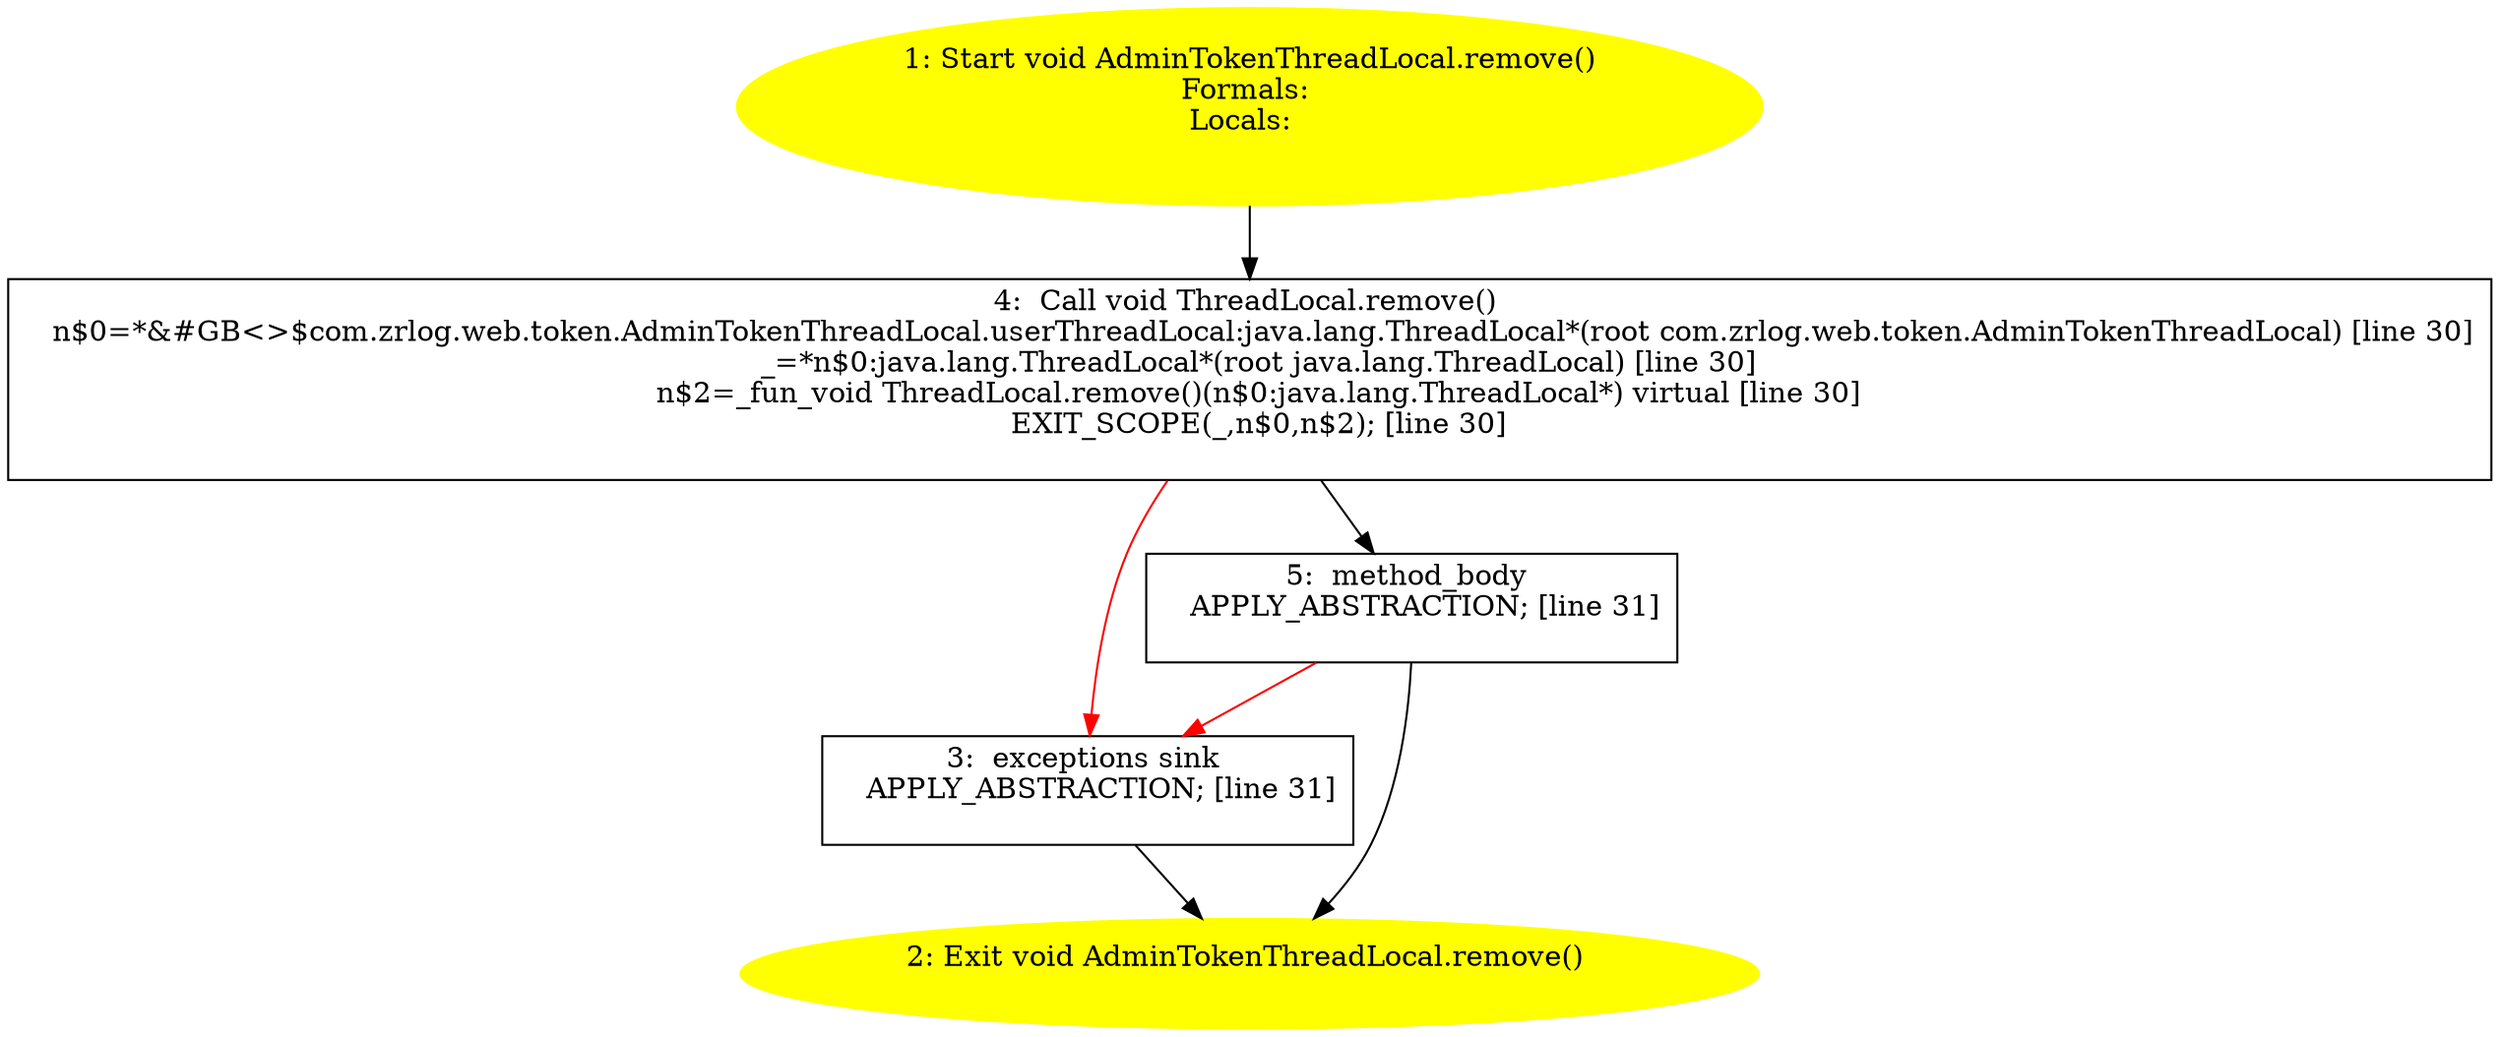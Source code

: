 /* @generated */
digraph cfg {
"com.zrlog.web.token.AdminTokenThreadLocal.remove():void.0440b7cc33e269003c551cf302337e1d_1" [label="1: Start void AdminTokenThreadLocal.remove()\nFormals: \nLocals:  \n  " color=yellow style=filled]
	

	 "com.zrlog.web.token.AdminTokenThreadLocal.remove():void.0440b7cc33e269003c551cf302337e1d_1" -> "com.zrlog.web.token.AdminTokenThreadLocal.remove():void.0440b7cc33e269003c551cf302337e1d_4" ;
"com.zrlog.web.token.AdminTokenThreadLocal.remove():void.0440b7cc33e269003c551cf302337e1d_2" [label="2: Exit void AdminTokenThreadLocal.remove() \n  " color=yellow style=filled]
	

"com.zrlog.web.token.AdminTokenThreadLocal.remove():void.0440b7cc33e269003c551cf302337e1d_3" [label="3:  exceptions sink \n   APPLY_ABSTRACTION; [line 31]\n " shape="box"]
	

	 "com.zrlog.web.token.AdminTokenThreadLocal.remove():void.0440b7cc33e269003c551cf302337e1d_3" -> "com.zrlog.web.token.AdminTokenThreadLocal.remove():void.0440b7cc33e269003c551cf302337e1d_2" ;
"com.zrlog.web.token.AdminTokenThreadLocal.remove():void.0440b7cc33e269003c551cf302337e1d_4" [label="4:  Call void ThreadLocal.remove() \n   n$0=*&#GB<>$com.zrlog.web.token.AdminTokenThreadLocal.userThreadLocal:java.lang.ThreadLocal*(root com.zrlog.web.token.AdminTokenThreadLocal) [line 30]\n  _=*n$0:java.lang.ThreadLocal*(root java.lang.ThreadLocal) [line 30]\n  n$2=_fun_void ThreadLocal.remove()(n$0:java.lang.ThreadLocal*) virtual [line 30]\n  EXIT_SCOPE(_,n$0,n$2); [line 30]\n " shape="box"]
	

	 "com.zrlog.web.token.AdminTokenThreadLocal.remove():void.0440b7cc33e269003c551cf302337e1d_4" -> "com.zrlog.web.token.AdminTokenThreadLocal.remove():void.0440b7cc33e269003c551cf302337e1d_5" ;
	 "com.zrlog.web.token.AdminTokenThreadLocal.remove():void.0440b7cc33e269003c551cf302337e1d_4" -> "com.zrlog.web.token.AdminTokenThreadLocal.remove():void.0440b7cc33e269003c551cf302337e1d_3" [color="red" ];
"com.zrlog.web.token.AdminTokenThreadLocal.remove():void.0440b7cc33e269003c551cf302337e1d_5" [label="5:  method_body \n   APPLY_ABSTRACTION; [line 31]\n " shape="box"]
	

	 "com.zrlog.web.token.AdminTokenThreadLocal.remove():void.0440b7cc33e269003c551cf302337e1d_5" -> "com.zrlog.web.token.AdminTokenThreadLocal.remove():void.0440b7cc33e269003c551cf302337e1d_2" ;
	 "com.zrlog.web.token.AdminTokenThreadLocal.remove():void.0440b7cc33e269003c551cf302337e1d_5" -> "com.zrlog.web.token.AdminTokenThreadLocal.remove():void.0440b7cc33e269003c551cf302337e1d_3" [color="red" ];
}
